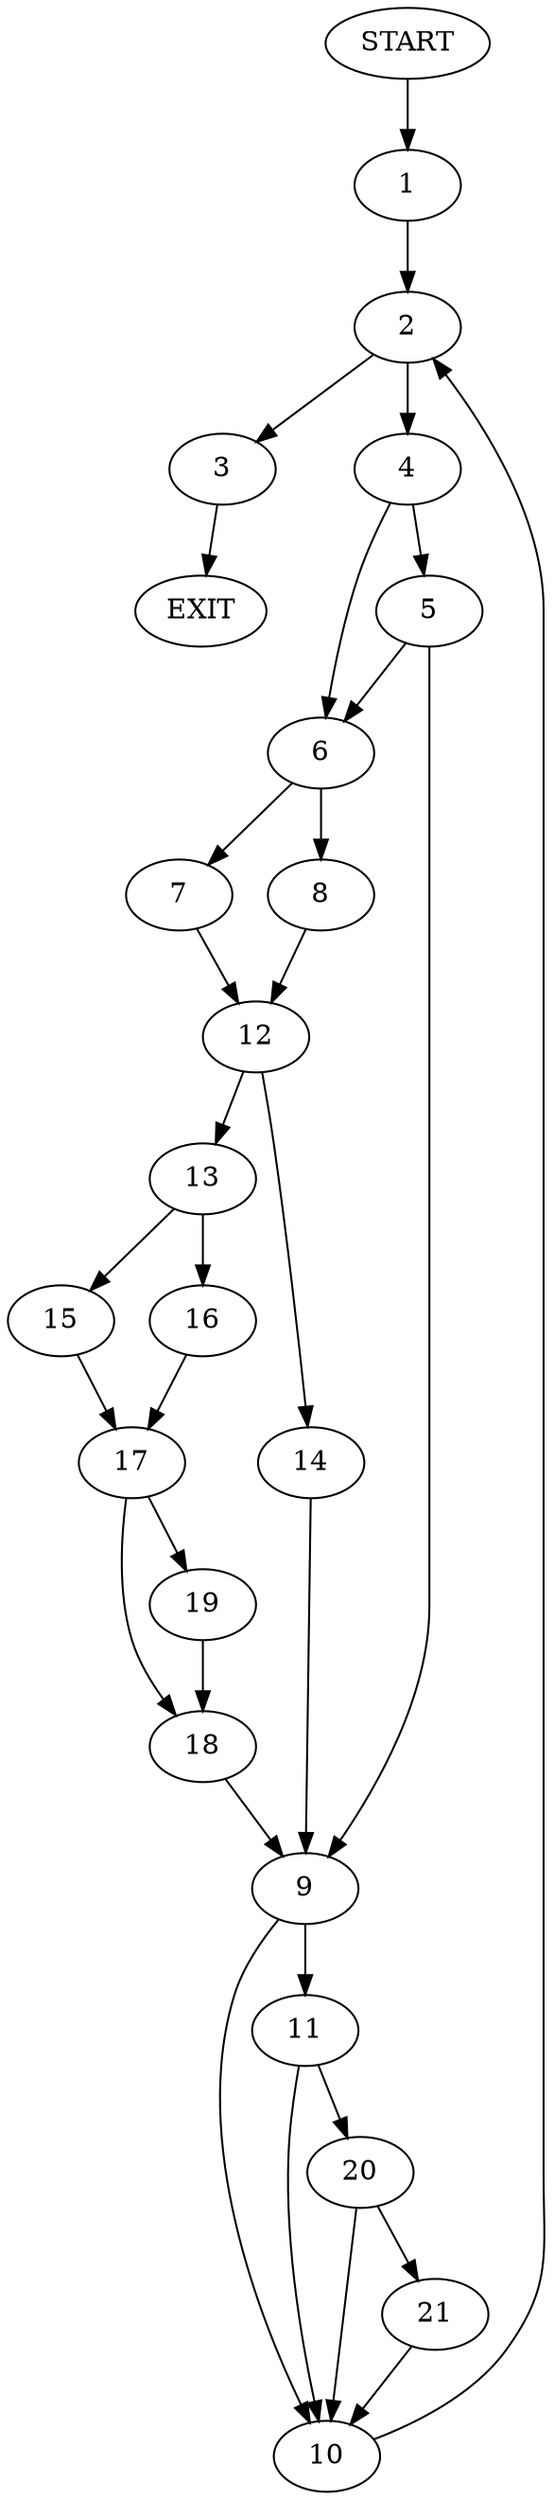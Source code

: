 digraph {
0 [label="START"];
1;
2;
3;
4;
5;
6;
7;
8;
9;
10;
11;
12;
13;
14;
15;
16;
17;
18;
19;
20;
21;
22 [label="EXIT"];
0 -> 1;
1 -> 2;
2 -> 3;
2 -> 4;
3 -> 22;
4 -> 5;
4 -> 6;
6 -> 7;
6 -> 8;
5 -> 6;
5 -> 9;
9 -> 10;
9 -> 11;
8 -> 12;
7 -> 12;
12 -> 13;
12 -> 14;
13 -> 15;
13 -> 16;
14 -> 9;
15 -> 17;
16 -> 17;
17 -> 18;
17 -> 19;
19 -> 18;
18 -> 9;
11 -> 10;
11 -> 20;
10 -> 2;
20 -> 10;
20 -> 21;
21 -> 10;
}